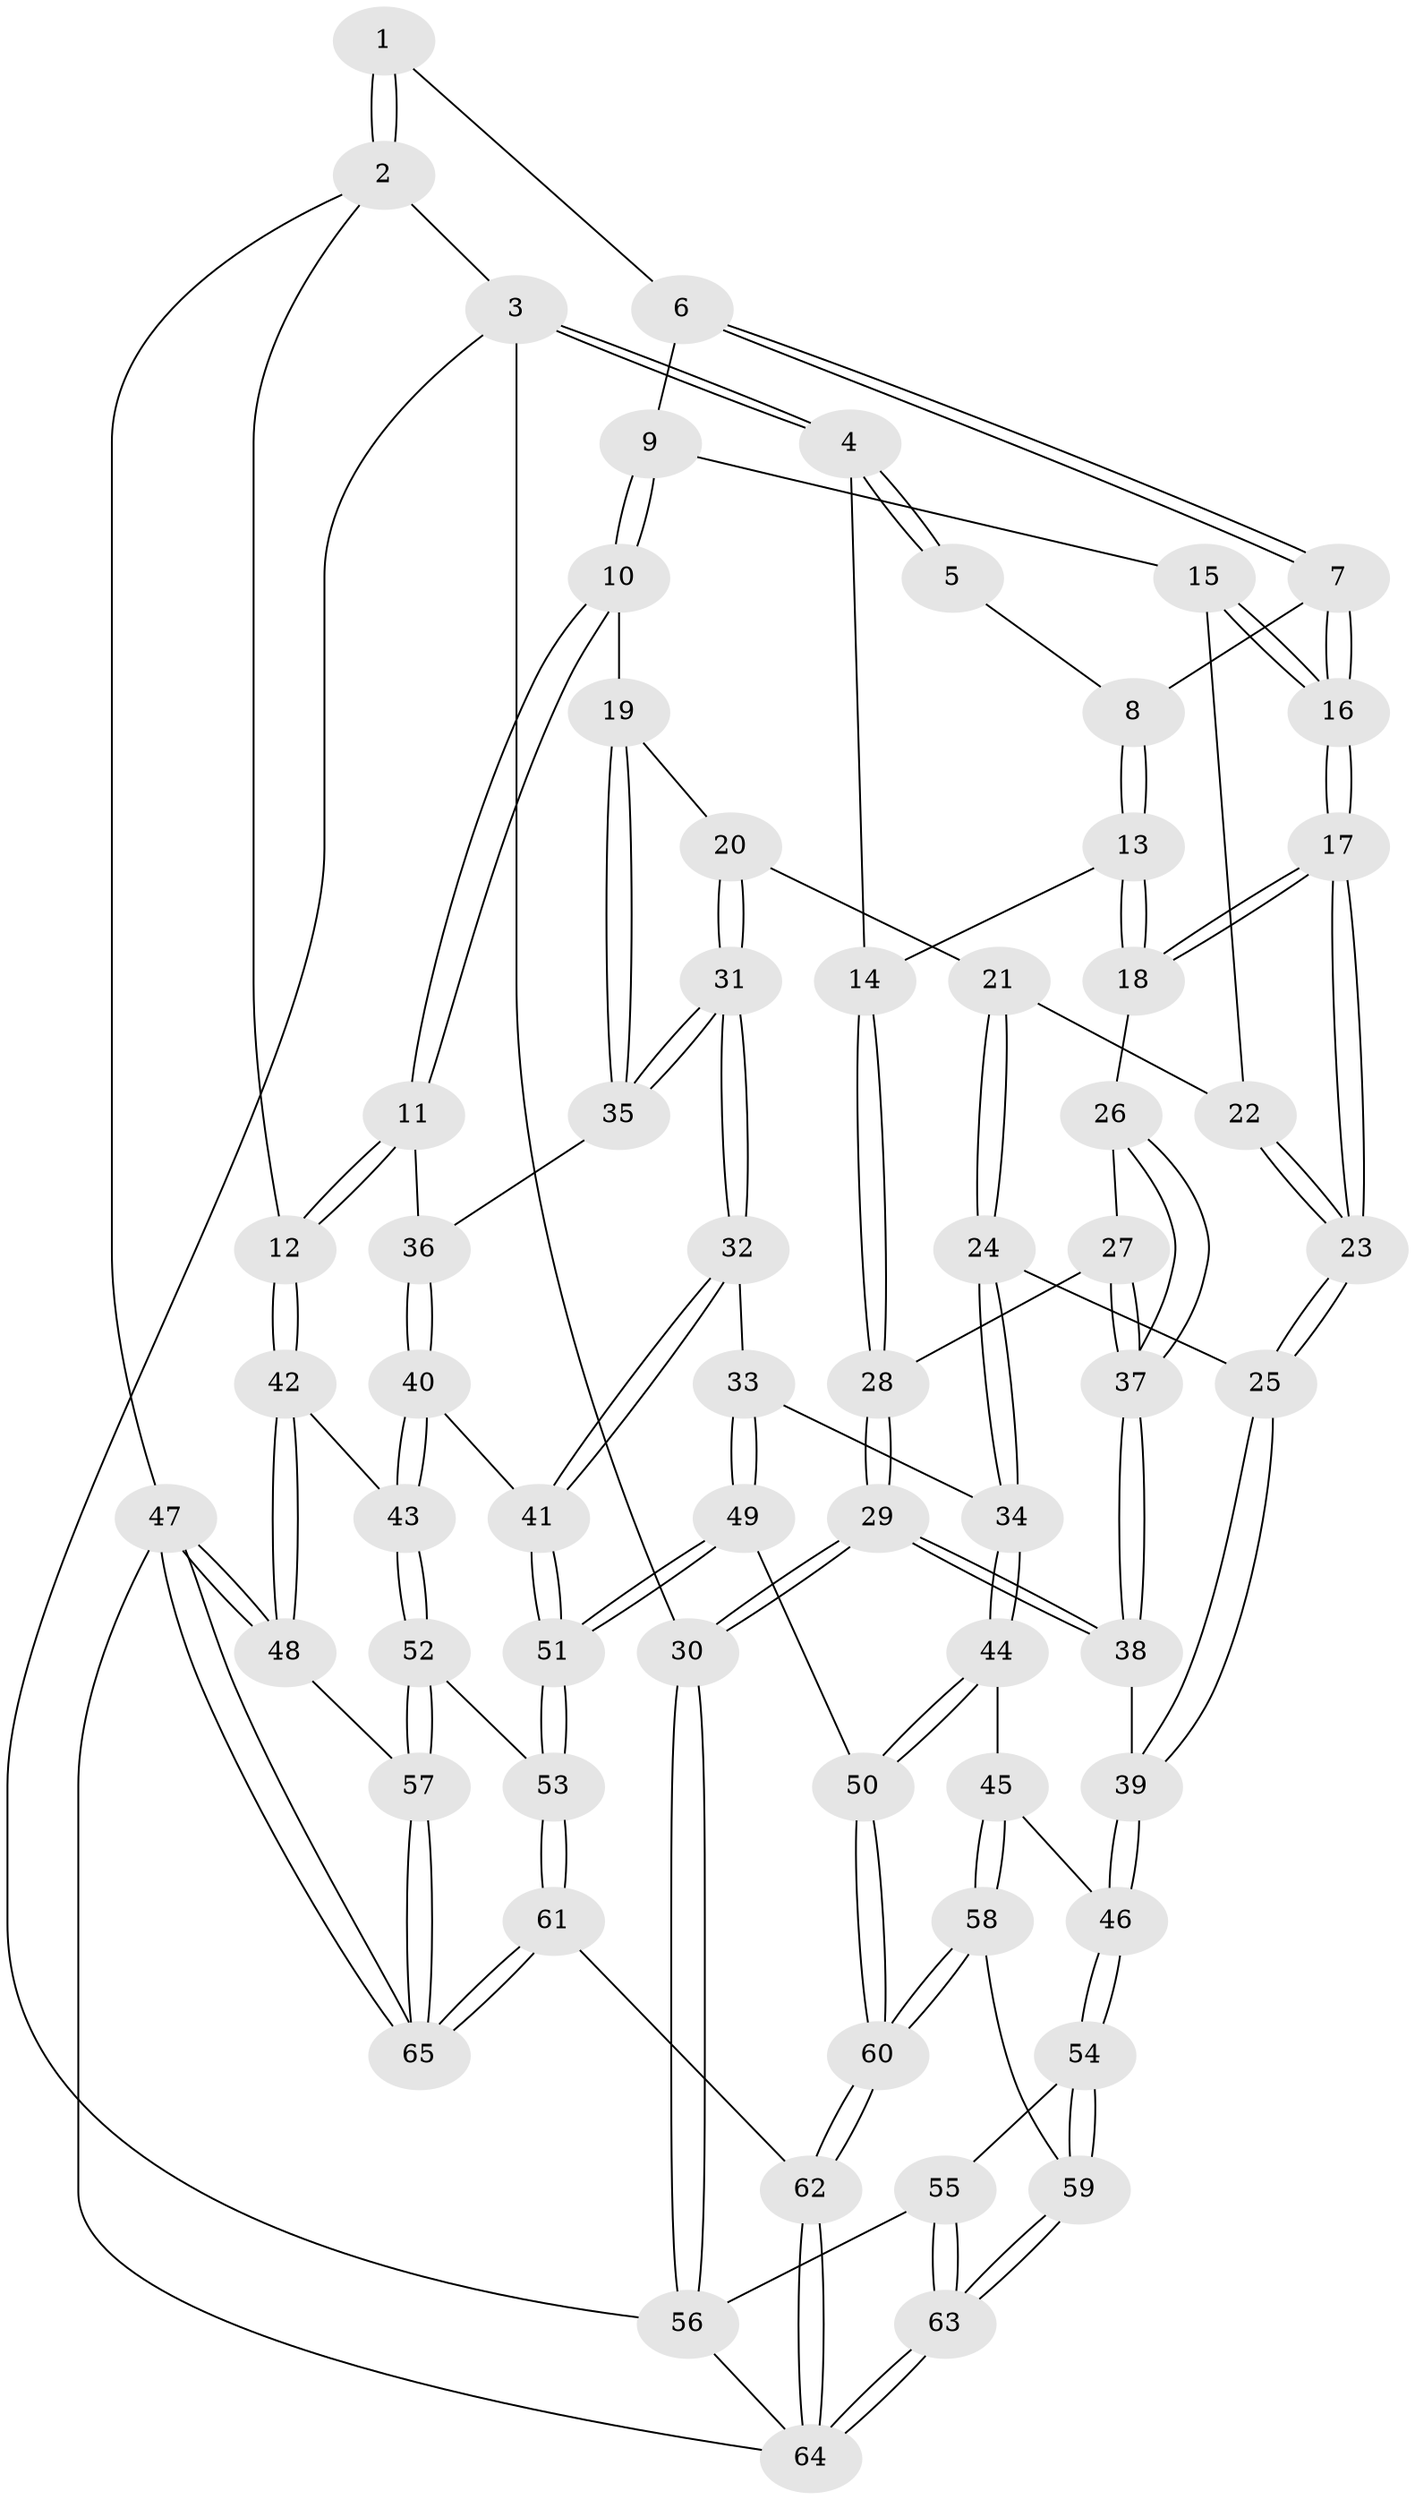 // coarse degree distribution, {3: 0.13333333333333333, 7: 0.022222222222222223, 5: 0.4222222222222222, 6: 0.08888888888888889, 4: 0.3333333333333333}
// Generated by graph-tools (version 1.1) at 2025/24/03/03/25 07:24:32]
// undirected, 65 vertices, 159 edges
graph export_dot {
graph [start="1"]
  node [color=gray90,style=filled];
  1 [pos="+0.6175857914329796+0"];
  2 [pos="+1+0"];
  3 [pos="+0+0"];
  4 [pos="+0+0"];
  5 [pos="+0.3670916939779516+0"];
  6 [pos="+0.6177985987918805+0.019453616227939875"];
  7 [pos="+0.5313448120704868+0.1976619068889225"];
  8 [pos="+0.4454450258277726+0.2035554692176669"];
  9 [pos="+0.7226293471904517+0.2053936209629043"];
  10 [pos="+0.8621168888387435+0.2485787009378723"];
  11 [pos="+0.9858217329082358+0.22743630226165107"];
  12 [pos="+1+0.062349003152546406"];
  13 [pos="+0.3484231542841463+0.22916767880725203"];
  14 [pos="+0.016572484205769945+0"];
  15 [pos="+0.692419540274401+0.2579448967518342"];
  16 [pos="+0.5413618596992702+0.25374697623005865"];
  17 [pos="+0.5321434044692966+0.37037449533344996"];
  18 [pos="+0.3722556808985219+0.3577904877538408"];
  19 [pos="+0.7766599888608414+0.3511967301455476"];
  20 [pos="+0.7644926556010445+0.35349764615077384"];
  21 [pos="+0.7204026561922189+0.3294284553449179"];
  22 [pos="+0.6889444652488748+0.2784012200127075"];
  23 [pos="+0.5575452194756955+0.39741508059346314"];
  24 [pos="+0.5946451021871967+0.4429922915260557"];
  25 [pos="+0.5588261453332326+0.3999724757453121"];
  26 [pos="+0.3717359065383158+0.3583335133442204"];
  27 [pos="+0.14251073105985418+0.3255762549749524"];
  28 [pos="+0.1351276725570316+0.31866211973028796"];
  29 [pos="+0+0.6368918758508337"];
  30 [pos="+0+0.6509974907670115"];
  31 [pos="+0.6659627932231285+0.4817946308489906"];
  32 [pos="+0.6655188486009954+0.4820844951114408"];
  33 [pos="+0.6264638609821955+0.4860590592385385"];
  34 [pos="+0.6189051846027075+0.4823943992199083"];
  35 [pos="+0.8255798267910441+0.43678955303053224"];
  36 [pos="+0.8616930800408582+0.450822752240687"];
  37 [pos="+0.27513208896150365+0.5882934437628785"];
  38 [pos="+0.2739156102984798+0.6223538979392069"];
  39 [pos="+0.2819717631708628+0.6293019080529756"];
  40 [pos="+0.9029128679202576+0.564274699374026"];
  41 [pos="+0.842630696221055+0.5875457874154938"];
  42 [pos="+1+0.6011590598562266"];
  43 [pos="+1+0.6111547351801357"];
  44 [pos="+0.39138184029606427+0.6974996533802189"];
  45 [pos="+0.3482247007866924+0.7033956722065158"];
  46 [pos="+0.3098593012400813+0.661088427277061"];
  47 [pos="+1+1"];
  48 [pos="+1+0.7447391117071063"];
  49 [pos="+0.697396574950555+0.7638355577442839"];
  50 [pos="+0.6736425766864262+0.7715608117449887"];
  51 [pos="+0.7014105700761601+0.7643214325357405"];
  52 [pos="+0.8159017941936315+0.8460192520653214"];
  53 [pos="+0.8094867339246288+0.8434591386047889"];
  54 [pos="+0.07714906081501531+0.8638651488550962"];
  55 [pos="+0+0.7825783436888678"];
  56 [pos="+0+0.6821318911868057"];
  57 [pos="+0.8423498124835296+0.8770204622333092"];
  58 [pos="+0.33555053217933833+0.8112926577901097"];
  59 [pos="+0.21403434384800285+0.9648548378073243"];
  60 [pos="+0.541837136099756+1"];
  61 [pos="+0.5787690994305588+1"];
  62 [pos="+0.5662597271821044+1"];
  63 [pos="+0.1603651589637166+1"];
  64 [pos="+0.15729494232354105+1"];
  65 [pos="+1+1"];
  1 -- 2;
  1 -- 2;
  1 -- 6;
  2 -- 3;
  2 -- 12;
  2 -- 47;
  3 -- 4;
  3 -- 4;
  3 -- 30;
  3 -- 56;
  4 -- 5;
  4 -- 5;
  4 -- 14;
  5 -- 8;
  6 -- 7;
  6 -- 7;
  6 -- 9;
  7 -- 8;
  7 -- 16;
  7 -- 16;
  8 -- 13;
  8 -- 13;
  9 -- 10;
  9 -- 10;
  9 -- 15;
  10 -- 11;
  10 -- 11;
  10 -- 19;
  11 -- 12;
  11 -- 12;
  11 -- 36;
  12 -- 42;
  12 -- 42;
  13 -- 14;
  13 -- 18;
  13 -- 18;
  14 -- 28;
  14 -- 28;
  15 -- 16;
  15 -- 16;
  15 -- 22;
  16 -- 17;
  16 -- 17;
  17 -- 18;
  17 -- 18;
  17 -- 23;
  17 -- 23;
  18 -- 26;
  19 -- 20;
  19 -- 35;
  19 -- 35;
  20 -- 21;
  20 -- 31;
  20 -- 31;
  21 -- 22;
  21 -- 24;
  21 -- 24;
  22 -- 23;
  22 -- 23;
  23 -- 25;
  23 -- 25;
  24 -- 25;
  24 -- 34;
  24 -- 34;
  25 -- 39;
  25 -- 39;
  26 -- 27;
  26 -- 37;
  26 -- 37;
  27 -- 28;
  27 -- 37;
  27 -- 37;
  28 -- 29;
  28 -- 29;
  29 -- 30;
  29 -- 30;
  29 -- 38;
  29 -- 38;
  30 -- 56;
  30 -- 56;
  31 -- 32;
  31 -- 32;
  31 -- 35;
  31 -- 35;
  32 -- 33;
  32 -- 41;
  32 -- 41;
  33 -- 34;
  33 -- 49;
  33 -- 49;
  34 -- 44;
  34 -- 44;
  35 -- 36;
  36 -- 40;
  36 -- 40;
  37 -- 38;
  37 -- 38;
  38 -- 39;
  39 -- 46;
  39 -- 46;
  40 -- 41;
  40 -- 43;
  40 -- 43;
  41 -- 51;
  41 -- 51;
  42 -- 43;
  42 -- 48;
  42 -- 48;
  43 -- 52;
  43 -- 52;
  44 -- 45;
  44 -- 50;
  44 -- 50;
  45 -- 46;
  45 -- 58;
  45 -- 58;
  46 -- 54;
  46 -- 54;
  47 -- 48;
  47 -- 48;
  47 -- 65;
  47 -- 65;
  47 -- 64;
  48 -- 57;
  49 -- 50;
  49 -- 51;
  49 -- 51;
  50 -- 60;
  50 -- 60;
  51 -- 53;
  51 -- 53;
  52 -- 53;
  52 -- 57;
  52 -- 57;
  53 -- 61;
  53 -- 61;
  54 -- 55;
  54 -- 59;
  54 -- 59;
  55 -- 56;
  55 -- 63;
  55 -- 63;
  56 -- 64;
  57 -- 65;
  57 -- 65;
  58 -- 59;
  58 -- 60;
  58 -- 60;
  59 -- 63;
  59 -- 63;
  60 -- 62;
  60 -- 62;
  61 -- 62;
  61 -- 65;
  61 -- 65;
  62 -- 64;
  62 -- 64;
  63 -- 64;
  63 -- 64;
}
